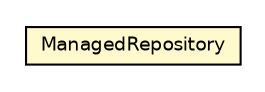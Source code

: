 #!/usr/local/bin/dot
#
# Class diagram 
# Generated by UmlGraph version 4.6 (http://www.spinellis.gr/sw/umlgraph)
#

digraph G {
	edge [fontname="Helvetica",fontsize=10,labelfontname="Helvetica",labelfontsize=10];
	node [fontname="Helvetica",fontsize=10,shape=plaintext];
	// org.apache.archiva.web.xmlrpc.api.beans.ManagedRepository
	c164288 [label=<<table border="0" cellborder="1" cellspacing="0" cellpadding="2" port="p" bgcolor="lemonChiffon" href="./ManagedRepository.html">
		<tr><td><table border="0" cellspacing="0" cellpadding="1">
			<tr><td> ManagedRepository </td></tr>
		</table></td></tr>
		</table>>, fontname="Helvetica", fontcolor="black", fontsize=9.0];
}

